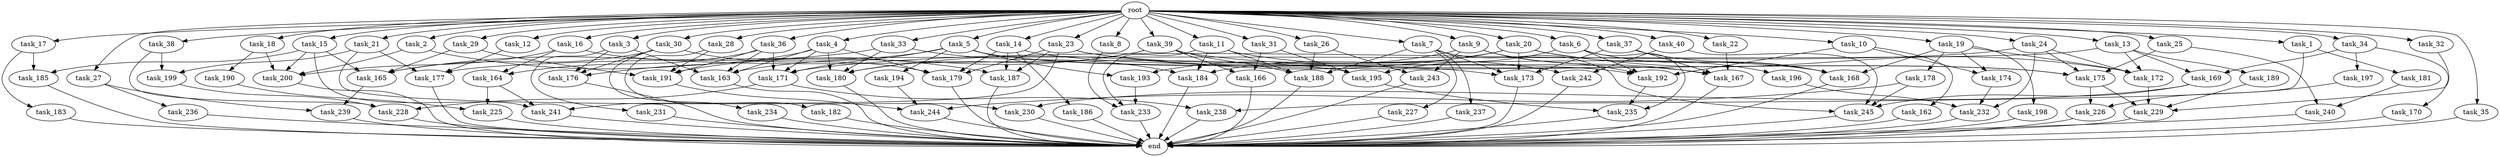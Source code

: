digraph G {
  task_12 [size="2.048000"];
  task_199 [size="687194767.360000"];
  task_36 [size="2.048000"];
  task_19 [size="2.048000"];
  task_180 [size="1975684956.160000"];
  task_196 [size="154618822.656000"];
  root [size="0.000000"];
  task_10 [size="2.048000"];
  task_168 [size="2731599200.256000"];
  task_18 [size="2.048000"];
  task_189 [size="1717986918.400000"];
  task_183 [size="429496729.600000"];
  task_4 [size="2.048000"];
  task_33 [size="2.048000"];
  task_235 [size="1408749273.088000"];
  task_234 [size="1099511627.776000"];
  task_8 [size="2.048000"];
  task_15 [size="2.048000"];
  task_5 [size="2.048000"];
  end [size="0.000000"];
  task_228 [size="412316860.416000"];
  task_27 [size="2.048000"];
  task_169 [size="2817498546.176000"];
  task_167 [size="4226247819.264000"];
  task_14 [size="2.048000"];
  task_21 [size="2.048000"];
  task_38 [size="2.048000"];
  task_241 [size="2095944040.448000"];
  task_16 [size="2.048000"];
  task_7 [size="2.048000"];
  task_242 [size="1460288880.640000"];
  task_227 [size="1099511627.776000"];
  task_225 [size="1374389534.720000"];
  task_26 [size="2.048000"];
  task_177 [size="2954937499.648000"];
  task_239 [size="1666447310.848000"];
  task_193 [size="910533066.752000"];
  task_176 [size="2473901162.496000"];
  task_30 [size="2.048000"];
  task_245 [size="2886218022.912000"];
  task_172 [size="2920577761.280000"];
  task_164 [size="893353197.568000"];
  task_226 [size="1047972020.224000"];
  task_200 [size="3487513444.352000"];
  task_171 [size="1580547964.928000"];
  task_197 [size="1099511627.776000"];
  task_165 [size="4037269258.240000"];
  task_179 [size="2078764171.264000"];
  task_182 [size="429496729.600000"];
  task_192 [size="1219770712.064000"];
  task_231 [size="1099511627.776000"];
  task_17 [size="2.048000"];
  task_166 [size="223338299.392000"];
  task_31 [size="2.048000"];
  task_170 [size="1099511627.776000"];
  task_194 [size="68719476.736000"];
  task_2 [size="2.048000"];
  task_237 [size="1099511627.776000"];
  task_35 [size="2.048000"];
  task_3 [size="2.048000"];
  task_187 [size="1133871366.144000"];
  task_40 [size="2.048000"];
  task_230 [size="1717986918.400000"];
  task_181 [size="1717986918.400000"];
  task_162 [size="154618822.656000"];
  task_232 [size="2078764171.264000"];
  task_184 [size="2937757630.464000"];
  task_22 [size="2.048000"];
  task_191 [size="1271310319.616000"];
  task_29 [size="2.048000"];
  task_198 [size="429496729.600000"];
  task_244 [size="755914244.096000"];
  task_28 [size="2.048000"];
  task_229 [size="1460288880.640000"];
  task_163 [size="2147483648.000000"];
  task_175 [size="1357209665.536000"];
  task_233 [size="2559800508.416000"];
  task_23 [size="2.048000"];
  task_190 [size="1391569403.904000"];
  task_25 [size="2.048000"];
  task_6 [size="2.048000"];
  task_32 [size="2.048000"];
  task_188 [size="2920577761.280000"];
  task_39 [size="2.048000"];
  task_20 [size="2.048000"];
  task_243 [size="1116691496.960000"];
  task_238 [size="1786706395.136000"];
  task_9 [size="2.048000"];
  task_37 [size="2.048000"];
  task_236 [size="1391569403.904000"];
  task_1 [size="2.048000"];
  task_195 [size="498216206.336000"];
  task_185 [size="1821066133.504000"];
  task_186 [size="274877906.944000"];
  task_34 [size="2.048000"];
  task_240 [size="1254130450.432000"];
  task_173 [size="3040836845.568000"];
  task_174 [size="584115552.256000"];
  task_178 [size="429496729.600000"];
  task_13 [size="2.048000"];
  task_24 [size="2.048000"];
  task_11 [size="2.048000"];

  task_12 -> task_177 [size="301989888.000000"];
  task_199 -> task_228 [size="134217728.000000"];
  task_36 -> task_163 [size="301989888.000000"];
  task_36 -> task_164 [size="301989888.000000"];
  task_36 -> task_191 [size="301989888.000000"];
  task_36 -> task_171 [size="301989888.000000"];
  task_19 -> task_172 [size="209715200.000000"];
  task_19 -> task_168 [size="209715200.000000"];
  task_19 -> task_198 [size="209715200.000000"];
  task_19 -> task_174 [size="209715200.000000"];
  task_19 -> task_178 [size="209715200.000000"];
  task_180 -> end [size="1.000000"];
  task_196 -> task_232 [size="411041792.000000"];
  root -> task_12 [size="1.000000"];
  root -> task_35 [size="1.000000"];
  root -> task_14 [size="1.000000"];
  root -> task_36 [size="1.000000"];
  root -> task_37 [size="1.000000"];
  root -> task_6 [size="1.000000"];
  root -> task_32 [size="1.000000"];
  root -> task_38 [size="1.000000"];
  root -> task_19 [size="1.000000"];
  root -> task_13 [size="1.000000"];
  root -> task_20 [size="1.000000"];
  root -> task_16 [size="1.000000"];
  root -> task_9 [size="1.000000"];
  root -> task_31 [size="1.000000"];
  root -> task_10 [size="1.000000"];
  root -> task_1 [size="1.000000"];
  root -> task_18 [size="1.000000"];
  root -> task_5 [size="1.000000"];
  root -> task_2 [size="1.000000"];
  root -> task_4 [size="1.000000"];
  root -> task_27 [size="1.000000"];
  root -> task_11 [size="1.000000"];
  root -> task_23 [size="1.000000"];
  root -> task_3 [size="1.000000"];
  root -> task_26 [size="1.000000"];
  root -> task_7 [size="1.000000"];
  root -> task_40 [size="1.000000"];
  root -> task_34 [size="1.000000"];
  root -> task_17 [size="1.000000"];
  root -> task_33 [size="1.000000"];
  root -> task_15 [size="1.000000"];
  root -> task_22 [size="1.000000"];
  root -> task_29 [size="1.000000"];
  root -> task_8 [size="1.000000"];
  root -> task_30 [size="1.000000"];
  root -> task_39 [size="1.000000"];
  root -> task_25 [size="1.000000"];
  root -> task_24 [size="1.000000"];
  root -> task_21 [size="1.000000"];
  root -> task_28 [size="1.000000"];
  task_10 -> task_192 [size="75497472.000000"];
  task_10 -> task_174 [size="75497472.000000"];
  task_10 -> task_162 [size="75497472.000000"];
  task_168 -> end [size="1.000000"];
  task_18 -> task_190 [size="679477248.000000"];
  task_18 -> task_200 [size="679477248.000000"];
  task_189 -> task_229 [size="33554432.000000"];
  task_183 -> end [size="1.000000"];
  task_4 -> task_163 [size="134217728.000000"];
  task_4 -> task_180 [size="134217728.000000"];
  task_4 -> task_176 [size="134217728.000000"];
  task_4 -> task_179 [size="134217728.000000"];
  task_4 -> task_171 [size="134217728.000000"];
  task_33 -> task_180 [size="679477248.000000"];
  task_33 -> task_165 [size="679477248.000000"];
  task_33 -> task_184 [size="679477248.000000"];
  task_235 -> end [size="1.000000"];
  task_234 -> end [size="1.000000"];
  task_8 -> task_233 [size="536870912.000000"];
  task_15 -> task_185 [size="679477248.000000"];
  task_15 -> task_165 [size="679477248.000000"];
  task_15 -> task_241 [size="679477248.000000"];
  task_15 -> task_200 [size="679477248.000000"];
  task_5 -> task_193 [size="33554432.000000"];
  task_5 -> task_173 [size="33554432.000000"];
  task_5 -> task_191 [size="33554432.000000"];
  task_5 -> task_192 [size="33554432.000000"];
  task_5 -> task_194 [size="33554432.000000"];
  task_5 -> task_171 [size="33554432.000000"];
  task_228 -> end [size="1.000000"];
  task_27 -> task_236 [size="679477248.000000"];
  task_27 -> task_239 [size="679477248.000000"];
  task_169 -> task_245 [size="536870912.000000"];
  task_169 -> task_230 [size="536870912.000000"];
  task_167 -> end [size="1.000000"];
  task_14 -> task_187 [size="134217728.000000"];
  task_14 -> task_167 [size="134217728.000000"];
  task_14 -> task_186 [size="134217728.000000"];
  task_14 -> task_179 [size="134217728.000000"];
  task_21 -> task_177 [size="301989888.000000"];
  task_21 -> task_230 [size="301989888.000000"];
  task_21 -> task_199 [size="301989888.000000"];
  task_38 -> task_199 [size="33554432.000000"];
  task_38 -> task_228 [size="33554432.000000"];
  task_241 -> end [size="1.000000"];
  task_16 -> task_195 [size="134217728.000000"];
  task_16 -> task_200 [size="134217728.000000"];
  task_16 -> task_164 [size="134217728.000000"];
  task_7 -> task_227 [size="536870912.000000"];
  task_7 -> task_245 [size="536870912.000000"];
  task_7 -> task_188 [size="536870912.000000"];
  task_7 -> task_173 [size="536870912.000000"];
  task_7 -> task_237 [size="536870912.000000"];
  task_242 -> end [size="1.000000"];
  task_227 -> end [size="1.000000"];
  task_225 -> end [size="1.000000"];
  task_26 -> task_243 [size="134217728.000000"];
  task_26 -> task_188 [size="134217728.000000"];
  task_177 -> end [size="1.000000"];
  task_239 -> end [size="1.000000"];
  task_193 -> task_233 [size="33554432.000000"];
  task_176 -> end [size="1.000000"];
  task_30 -> task_165 [size="536870912.000000"];
  task_30 -> task_234 [size="536870912.000000"];
  task_30 -> task_179 [size="536870912.000000"];
  task_30 -> task_176 [size="536870912.000000"];
  task_245 -> end [size="1.000000"];
  task_172 -> task_229 [size="301989888.000000"];
  task_164 -> task_241 [size="134217728.000000"];
  task_164 -> task_225 [size="134217728.000000"];
  task_226 -> end [size="1.000000"];
  task_200 -> end [size="1.000000"];
  task_171 -> task_228 [size="33554432.000000"];
  task_171 -> task_238 [size="33554432.000000"];
  task_197 -> task_226 [size="209715200.000000"];
  task_165 -> task_239 [size="134217728.000000"];
  task_179 -> end [size="1.000000"];
  task_182 -> end [size="1.000000"];
  task_192 -> task_235 [size="75497472.000000"];
  task_231 -> end [size="1.000000"];
  task_17 -> task_183 [size="209715200.000000"];
  task_17 -> task_185 [size="209715200.000000"];
  task_166 -> end [size="1.000000"];
  task_31 -> task_166 [size="33554432.000000"];
  task_31 -> task_195 [size="33554432.000000"];
  task_170 -> end [size="1.000000"];
  task_194 -> task_244 [size="33554432.000000"];
  task_2 -> task_187 [size="209715200.000000"];
  task_2 -> task_200 [size="209715200.000000"];
  task_237 -> end [size="1.000000"];
  task_35 -> end [size="1.000000"];
  task_3 -> task_163 [size="536870912.000000"];
  task_3 -> task_176 [size="536870912.000000"];
  task_3 -> task_231 [size="536870912.000000"];
  task_187 -> end [size="1.000000"];
  task_40 -> task_245 [size="33554432.000000"];
  task_40 -> task_242 [size="33554432.000000"];
  task_230 -> end [size="1.000000"];
  task_181 -> task_240 [size="536870912.000000"];
  task_162 -> end [size="1.000000"];
  task_232 -> end [size="1.000000"];
  task_184 -> end [size="1.000000"];
  task_22 -> task_167 [size="679477248.000000"];
  task_191 -> task_244 [size="33554432.000000"];
  task_29 -> task_165 [size="75497472.000000"];
  task_29 -> task_191 [size="75497472.000000"];
  task_198 -> end [size="1.000000"];
  task_244 -> end [size="1.000000"];
  task_28 -> task_182 [size="209715200.000000"];
  task_28 -> task_191 [size="209715200.000000"];
  task_229 -> end [size="1.000000"];
  task_163 -> end [size="1.000000"];
  task_175 -> task_226 [size="301989888.000000"];
  task_175 -> task_229 [size="301989888.000000"];
  task_233 -> end [size="1.000000"];
  task_23 -> task_187 [size="209715200.000000"];
  task_23 -> task_175 [size="209715200.000000"];
  task_23 -> task_241 [size="209715200.000000"];
  task_23 -> task_168 [size="209715200.000000"];
  task_23 -> task_179 [size="209715200.000000"];
  task_190 -> task_225 [size="536870912.000000"];
  task_25 -> task_175 [size="75497472.000000"];
  task_25 -> task_240 [size="75497472.000000"];
  task_6 -> task_235 [size="75497472.000000"];
  task_6 -> task_192 [size="75497472.000000"];
  task_6 -> task_168 [size="75497472.000000"];
  task_6 -> task_195 [size="75497472.000000"];
  task_32 -> task_229 [size="75497472.000000"];
  task_188 -> end [size="1.000000"];
  task_39 -> task_163 [size="75497472.000000"];
  task_39 -> task_175 [size="75497472.000000"];
  task_39 -> task_166 [size="75497472.000000"];
  task_39 -> task_180 [size="75497472.000000"];
  task_39 -> task_188 [size="75497472.000000"];
  task_20 -> task_180 [size="75497472.000000"];
  task_20 -> task_172 [size="75497472.000000"];
  task_20 -> task_184 [size="75497472.000000"];
  task_20 -> task_173 [size="75497472.000000"];
  task_20 -> task_196 [size="75497472.000000"];
  task_243 -> end [size="1.000000"];
  task_238 -> end [size="1.000000"];
  task_9 -> task_167 [size="411041792.000000"];
  task_9 -> task_192 [size="411041792.000000"];
  task_9 -> task_243 [size="411041792.000000"];
  task_9 -> task_193 [size="411041792.000000"];
  task_37 -> task_167 [size="838860800.000000"];
  task_37 -> task_168 [size="838860800.000000"];
  task_37 -> task_173 [size="838860800.000000"];
  task_236 -> end [size="1.000000"];
  task_1 -> task_238 [size="838860800.000000"];
  task_1 -> task_181 [size="838860800.000000"];
  task_195 -> task_235 [size="536870912.000000"];
  task_185 -> end [size="1.000000"];
  task_186 -> end [size="1.000000"];
  task_34 -> task_170 [size="536870912.000000"];
  task_34 -> task_197 [size="536870912.000000"];
  task_34 -> task_169 [size="536870912.000000"];
  task_240 -> end [size="1.000000"];
  task_173 -> end [size="1.000000"];
  task_174 -> task_232 [size="301989888.000000"];
  task_178 -> task_245 [size="301989888.000000"];
  task_178 -> task_244 [size="301989888.000000"];
  task_13 -> task_172 [size="838860800.000000"];
  task_13 -> task_169 [size="838860800.000000"];
  task_13 -> task_189 [size="838860800.000000"];
  task_13 -> task_177 [size="838860800.000000"];
  task_24 -> task_172 [size="301989888.000000"];
  task_24 -> task_171 [size="301989888.000000"];
  task_24 -> task_232 [size="301989888.000000"];
  task_24 -> task_175 [size="301989888.000000"];
  task_11 -> task_184 [size="679477248.000000"];
  task_11 -> task_188 [size="679477248.000000"];
  task_11 -> task_233 [size="679477248.000000"];
  task_11 -> task_242 [size="679477248.000000"];
}
